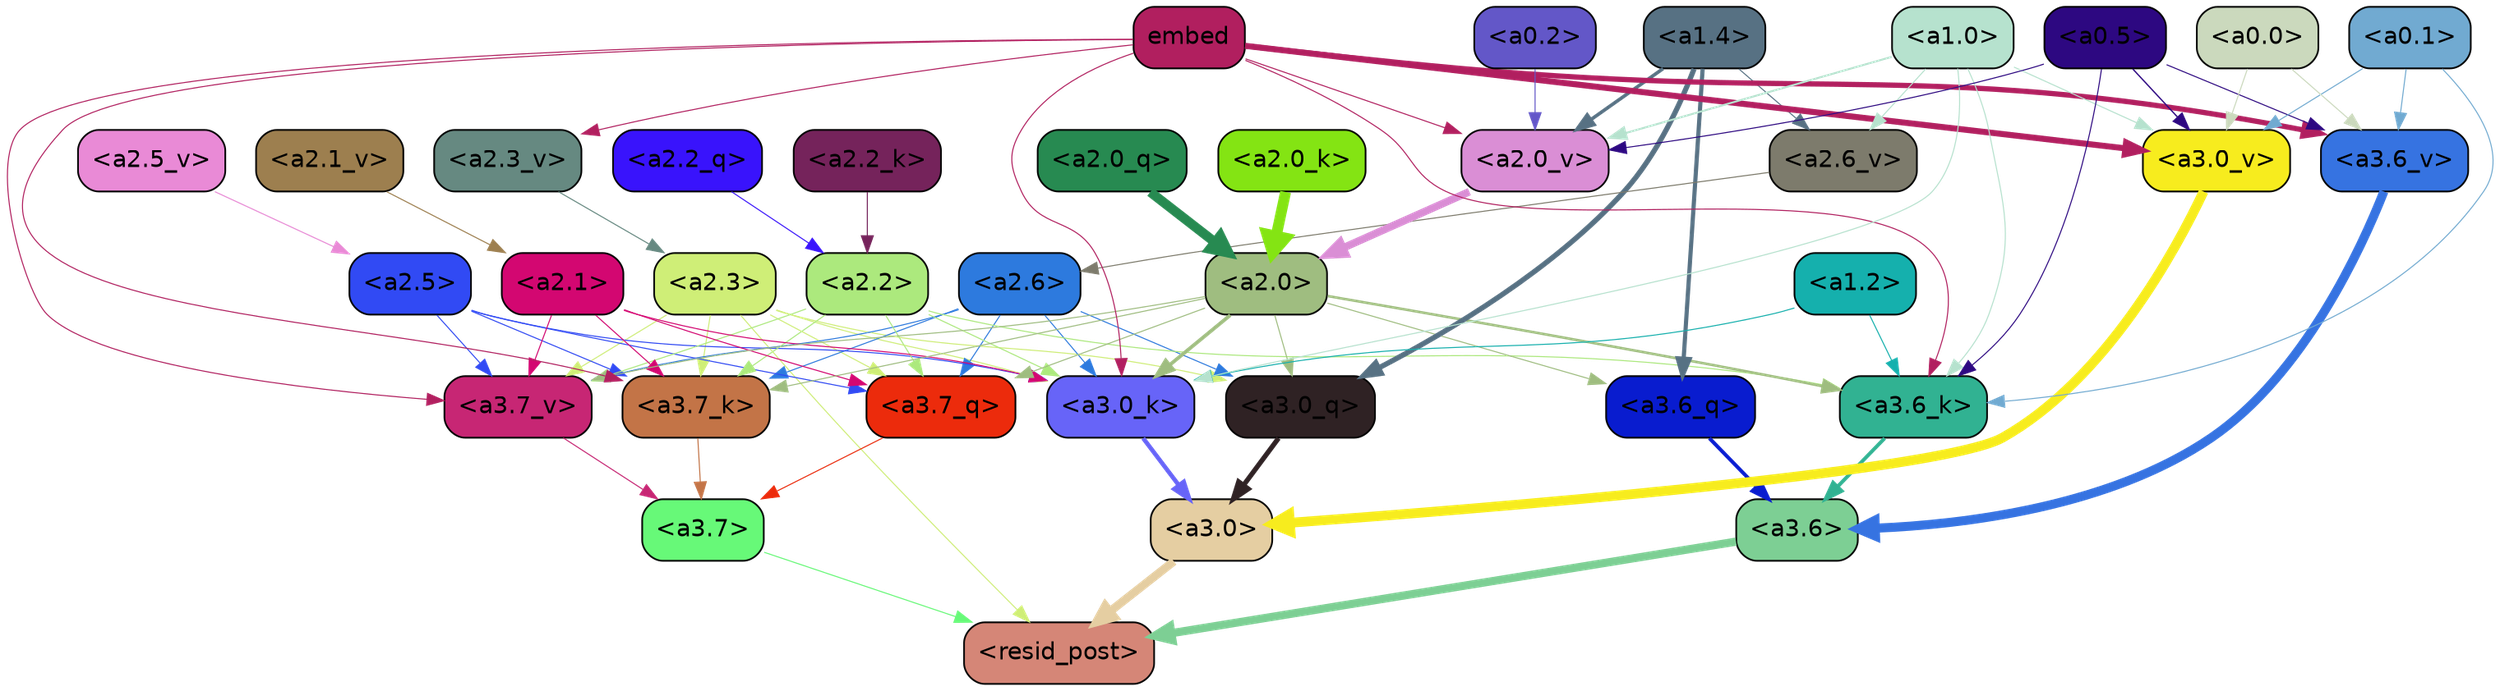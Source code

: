strict digraph "" {
	graph [bgcolor=transparent,
		layout=dot,
		overlap=false,
		splines=true
	];
	"<a3.7>"	[color=black,
		fillcolor="#67f978",
		fontname=Helvetica,
		shape=box,
		style="filled, rounded"];
	"<resid_post>"	[color=black,
		fillcolor="#d58677",
		fontname=Helvetica,
		shape=box,
		style="filled, rounded"];
	"<a3.7>" -> "<resid_post>"	[color="#67f978",
		penwidth=0.6];
	"<a3.6>"	[color=black,
		fillcolor="#7dcf94",
		fontname=Helvetica,
		shape=box,
		style="filled, rounded"];
	"<a3.6>" -> "<resid_post>"	[color="#7dcf94",
		penwidth=4.7534414529800415];
	"<a3.0>"	[color=black,
		fillcolor="#e5cea2",
		fontname=Helvetica,
		shape=box,
		style="filled, rounded"];
	"<a3.0>" -> "<resid_post>"	[color="#e5cea2",
		penwidth=4.898576855659485];
	"<a2.3>"	[color=black,
		fillcolor="#cfee77",
		fontname=Helvetica,
		shape=box,
		style="filled, rounded"];
	"<a2.3>" -> "<resid_post>"	[color="#cfee77",
		penwidth=0.6];
	"<a3.7_q>"	[color=black,
		fillcolor="#ec2b0c",
		fontname=Helvetica,
		shape=box,
		style="filled, rounded"];
	"<a2.3>" -> "<a3.7_q>"	[color="#cfee77",
		penwidth=0.6];
	"<a3.0_q>"	[color=black,
		fillcolor="#2f2224",
		fontname=Helvetica,
		shape=box,
		style="filled, rounded"];
	"<a2.3>" -> "<a3.0_q>"	[color="#cfee77",
		penwidth=0.6];
	"<a3.7_k>"	[color=black,
		fillcolor="#c37447",
		fontname=Helvetica,
		shape=box,
		style="filled, rounded"];
	"<a2.3>" -> "<a3.7_k>"	[color="#cfee77",
		penwidth=0.6];
	"<a3.0_k>"	[color=black,
		fillcolor="#6764f8",
		fontname=Helvetica,
		shape=box,
		style="filled, rounded"];
	"<a2.3>" -> "<a3.0_k>"	[color="#cfee77",
		penwidth=0.6];
	"<a3.7_v>"	[color=black,
		fillcolor="#c72674",
		fontname=Helvetica,
		shape=box,
		style="filled, rounded"];
	"<a2.3>" -> "<a3.7_v>"	[color="#cfee77",
		penwidth=0.6];
	"<a3.7_q>" -> "<a3.7>"	[color="#ec2b0c",
		penwidth=0.6];
	"<a3.6_q>"	[color=black,
		fillcolor="#091ccf",
		fontname=Helvetica,
		shape=box,
		style="filled, rounded"];
	"<a3.6_q>" -> "<a3.6>"	[color="#091ccf",
		penwidth=2.160832464694977];
	"<a3.0_q>" -> "<a3.0>"	[color="#2f2224",
		penwidth=2.870753765106201];
	"<a3.7_k>" -> "<a3.7>"	[color="#c37447",
		penwidth=0.6];
	"<a3.6_k>"	[color=black,
		fillcolor="#31b292",
		fontname=Helvetica,
		shape=box,
		style="filled, rounded"];
	"<a3.6_k>" -> "<a3.6>"	[color="#31b292",
		penwidth=2.13908451795578];
	"<a3.0_k>" -> "<a3.0>"	[color="#6764f8",
		penwidth=2.520303964614868];
	"<a3.7_v>" -> "<a3.7>"	[color="#c72674",
		penwidth=0.6];
	"<a3.6_v>"	[color=black,
		fillcolor="#3673e1",
		fontname=Helvetica,
		shape=box,
		style="filled, rounded"];
	"<a3.6_v>" -> "<a3.6>"	[color="#3673e1",
		penwidth=5.297133803367615];
	"<a3.0_v>"	[color=black,
		fillcolor="#f7ec1e",
		fontname=Helvetica,
		shape=box,
		style="filled, rounded"];
	"<a3.0_v>" -> "<a3.0>"	[color="#f7ec1e",
		penwidth=5.680712580680847];
	"<a2.6>"	[color=black,
		fillcolor="#2d7ade",
		fontname=Helvetica,
		shape=box,
		style="filled, rounded"];
	"<a2.6>" -> "<a3.7_q>"	[color="#2d7ade",
		penwidth=0.6];
	"<a2.6>" -> "<a3.0_q>"	[color="#2d7ade",
		penwidth=0.6];
	"<a2.6>" -> "<a3.7_k>"	[color="#2d7ade",
		penwidth=0.6];
	"<a2.6>" -> "<a3.0_k>"	[color="#2d7ade",
		penwidth=0.6];
	"<a2.6>" -> "<a3.7_v>"	[color="#2d7ade",
		penwidth=0.6];
	"<a2.5>"	[color=black,
		fillcolor="#314af4",
		fontname=Helvetica,
		shape=box,
		style="filled, rounded"];
	"<a2.5>" -> "<a3.7_q>"	[color="#314af4",
		penwidth=0.6];
	"<a2.5>" -> "<a3.7_k>"	[color="#314af4",
		penwidth=0.6];
	"<a2.5>" -> "<a3.0_k>"	[color="#314af4",
		penwidth=0.6];
	"<a2.5>" -> "<a3.7_v>"	[color="#314af4",
		penwidth=0.6];
	"<a2.2>"	[color=black,
		fillcolor="#ace97d",
		fontname=Helvetica,
		shape=box,
		style="filled, rounded"];
	"<a2.2>" -> "<a3.7_q>"	[color="#ace97d",
		penwidth=0.6];
	"<a2.2>" -> "<a3.7_k>"	[color="#ace97d",
		penwidth=0.6];
	"<a2.2>" -> "<a3.6_k>"	[color="#ace97d",
		penwidth=0.6];
	"<a2.2>" -> "<a3.0_k>"	[color="#ace97d",
		penwidth=0.6];
	"<a2.2>" -> "<a3.7_v>"	[color="#ace97d",
		penwidth=0.6];
	"<a2.1>"	[color=black,
		fillcolor="#d30771",
		fontname=Helvetica,
		shape=box,
		style="filled, rounded"];
	"<a2.1>" -> "<a3.7_q>"	[color="#d30771",
		penwidth=0.6];
	"<a2.1>" -> "<a3.7_k>"	[color="#d30771",
		penwidth=0.6];
	"<a2.1>" -> "<a3.0_k>"	[color="#d30771",
		penwidth=0.6];
	"<a2.1>" -> "<a3.7_v>"	[color="#d30771",
		penwidth=0.6];
	"<a2.0>"	[color=black,
		fillcolor="#9fbd80",
		fontname=Helvetica,
		shape=box,
		style="filled, rounded"];
	"<a2.0>" -> "<a3.7_q>"	[color="#9fbd80",
		penwidth=0.6];
	"<a2.0>" -> "<a3.6_q>"	[color="#9fbd80",
		penwidth=0.6];
	"<a2.0>" -> "<a3.0_q>"	[color="#9fbd80",
		penwidth=0.6];
	"<a2.0>" -> "<a3.7_k>"	[color="#9fbd80",
		penwidth=0.6];
	"<a2.0>" -> "<a3.6_k>"	[color="#9fbd80",
		penwidth=1.4807794839143753];
	"<a2.0>" -> "<a3.0_k>"	[color="#9fbd80",
		penwidth=2.095262974500656];
	"<a2.0>" -> "<a3.7_v>"	[color="#9fbd80",
		penwidth=0.6];
	"<a1.4>"	[color=black,
		fillcolor="#577183",
		fontname=Helvetica,
		shape=box,
		style="filled, rounded"];
	"<a1.4>" -> "<a3.6_q>"	[color="#577183",
		penwidth=2.425799250602722];
	"<a1.4>" -> "<a3.0_q>"	[color="#577183",
		penwidth=3.0341034531593323];
	"<a2.6_v>"	[color=black,
		fillcolor="#7d7b6c",
		fontname=Helvetica,
		shape=box,
		style="filled, rounded"];
	"<a1.4>" -> "<a2.6_v>"	[color="#577183",
		penwidth=0.6];
	"<a2.0_v>"	[color=black,
		fillcolor="#da8ed5",
		fontname=Helvetica,
		shape=box,
		style="filled, rounded"];
	"<a1.4>" -> "<a2.0_v>"	[color="#577183",
		penwidth=2.007302835583687];
	embed	[color=black,
		fillcolor="#b11f5f",
		fontname=Helvetica,
		shape=box,
		style="filled, rounded"];
	embed -> "<a3.7_k>"	[color="#b11f5f",
		penwidth=0.6];
	embed -> "<a3.6_k>"	[color="#b11f5f",
		penwidth=0.6];
	embed -> "<a3.0_k>"	[color="#b11f5f",
		penwidth=0.6];
	embed -> "<a3.7_v>"	[color="#b11f5f",
		penwidth=0.6];
	embed -> "<a3.6_v>"	[color="#b11f5f",
		penwidth=3.067279100418091];
	embed -> "<a3.0_v>"	[color="#b11f5f",
		penwidth=3.5202720761299133];
	"<a2.3_v>"	[color=black,
		fillcolor="#668981",
		fontname=Helvetica,
		shape=box,
		style="filled, rounded"];
	embed -> "<a2.3_v>"	[color="#b11f5f",
		penwidth=0.6];
	embed -> "<a2.0_v>"	[color="#b11f5f",
		penwidth=0.6];
	"<a1.2>"	[color=black,
		fillcolor="#15b0ad",
		fontname=Helvetica,
		shape=box,
		style="filled, rounded"];
	"<a1.2>" -> "<a3.6_k>"	[color="#15b0ad",
		penwidth=0.6];
	"<a1.2>" -> "<a3.0_k>"	[color="#15b0ad",
		penwidth=0.6];
	"<a1.0>"	[color=black,
		fillcolor="#b6e2ce",
		fontname=Helvetica,
		shape=box,
		style="filled, rounded"];
	"<a1.0>" -> "<a3.6_k>"	[color="#b6e2ce",
		penwidth=0.6];
	"<a1.0>" -> "<a3.0_k>"	[color="#b6e2ce",
		penwidth=0.6];
	"<a1.0>" -> "<a3.0_v>"	[color="#b6e2ce",
		penwidth=0.6];
	"<a1.0>" -> "<a2.6_v>"	[color="#b6e2ce",
		penwidth=0.6];
	"<a1.0>" -> "<a2.0_v>"	[color="#b6e2ce",
		penwidth=1.0943371653556824];
	"<a0.5>"	[color=black,
		fillcolor="#2d0881",
		fontname=Helvetica,
		shape=box,
		style="filled, rounded"];
	"<a0.5>" -> "<a3.6_k>"	[color="#2d0881",
		penwidth=0.6];
	"<a0.5>" -> "<a3.6_v>"	[color="#2d0881",
		penwidth=0.6];
	"<a0.5>" -> "<a3.0_v>"	[color="#2d0881",
		penwidth=0.764040544629097];
	"<a0.5>" -> "<a2.0_v>"	[color="#2d0881",
		penwidth=0.6];
	"<a0.1>"	[color=black,
		fillcolor="#71aad1",
		fontname=Helvetica,
		shape=box,
		style="filled, rounded"];
	"<a0.1>" -> "<a3.6_k>"	[color="#71aad1",
		penwidth=0.6];
	"<a0.1>" -> "<a3.6_v>"	[color="#71aad1",
		penwidth=0.6];
	"<a0.1>" -> "<a3.0_v>"	[color="#71aad1",
		penwidth=0.6];
	"<a0.0>"	[color=black,
		fillcolor="#cbd9bd",
		fontname=Helvetica,
		shape=box,
		style="filled, rounded"];
	"<a0.0>" -> "<a3.6_v>"	[color="#cbd9bd",
		penwidth=0.6];
	"<a0.0>" -> "<a3.0_v>"	[color="#cbd9bd",
		penwidth=0.6];
	"<a2.2_q>"	[color=black,
		fillcolor="#3913fc",
		fontname=Helvetica,
		shape=box,
		style="filled, rounded"];
	"<a2.2_q>" -> "<a2.2>"	[color="#3913fc",
		penwidth=0.6];
	"<a2.0_q>"	[color=black,
		fillcolor="#278a51",
		fontname=Helvetica,
		shape=box,
		style="filled, rounded"];
	"<a2.0_q>" -> "<a2.0>"	[color="#278a51",
		penwidth=5.606565475463867];
	"<a2.2_k>"	[color=black,
		fillcolor="#75235b",
		fontname=Helvetica,
		shape=box,
		style="filled, rounded"];
	"<a2.2_k>" -> "<a2.2>"	[color="#75235b",
		penwidth=0.6];
	"<a2.0_k>"	[color=black,
		fillcolor="#84e413",
		fontname=Helvetica,
		shape=box,
		style="filled, rounded"];
	"<a2.0_k>" -> "<a2.0>"	[color="#84e413",
		penwidth=6.344284534454346];
	"<a2.6_v>" -> "<a2.6>"	[color="#7d7b6c",
		penwidth=0.6];
	"<a2.5_v>"	[color=black,
		fillcolor="#e98ad6",
		fontname=Helvetica,
		shape=box,
		style="filled, rounded"];
	"<a2.5_v>" -> "<a2.5>"	[color="#e98ad6",
		penwidth=0.6];
	"<a2.3_v>" -> "<a2.3>"	[color="#668981",
		penwidth=0.6];
	"<a2.1_v>"	[color=black,
		fillcolor="#9d7f4f",
		fontname=Helvetica,
		shape=box,
		style="filled, rounded"];
	"<a2.1_v>" -> "<a2.1>"	[color="#9d7f4f",
		penwidth=0.6];
	"<a2.0_v>" -> "<a2.0>"	[color="#da8ed5",
		penwidth=4.422677040100098];
	"<a0.2>"	[color=black,
		fillcolor="#6357c8",
		fontname=Helvetica,
		shape=box,
		style="filled, rounded"];
	"<a0.2>" -> "<a2.0_v>"	[color="#6357c8",
		penwidth=0.6];
}
